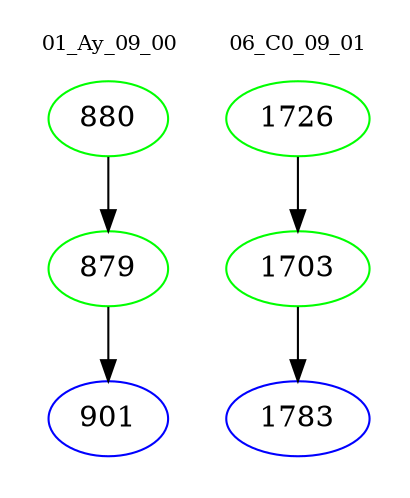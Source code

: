 digraph{
subgraph cluster_0 {
color = white
label = "01_Ay_09_00";
fontsize=10;
T0_880 [label="880", color="green"]
T0_880 -> T0_879 [color="black"]
T0_879 [label="879", color="green"]
T0_879 -> T0_901 [color="black"]
T0_901 [label="901", color="blue"]
}
subgraph cluster_1 {
color = white
label = "06_C0_09_01";
fontsize=10;
T1_1726 [label="1726", color="green"]
T1_1726 -> T1_1703 [color="black"]
T1_1703 [label="1703", color="green"]
T1_1703 -> T1_1783 [color="black"]
T1_1783 [label="1783", color="blue"]
}
}
